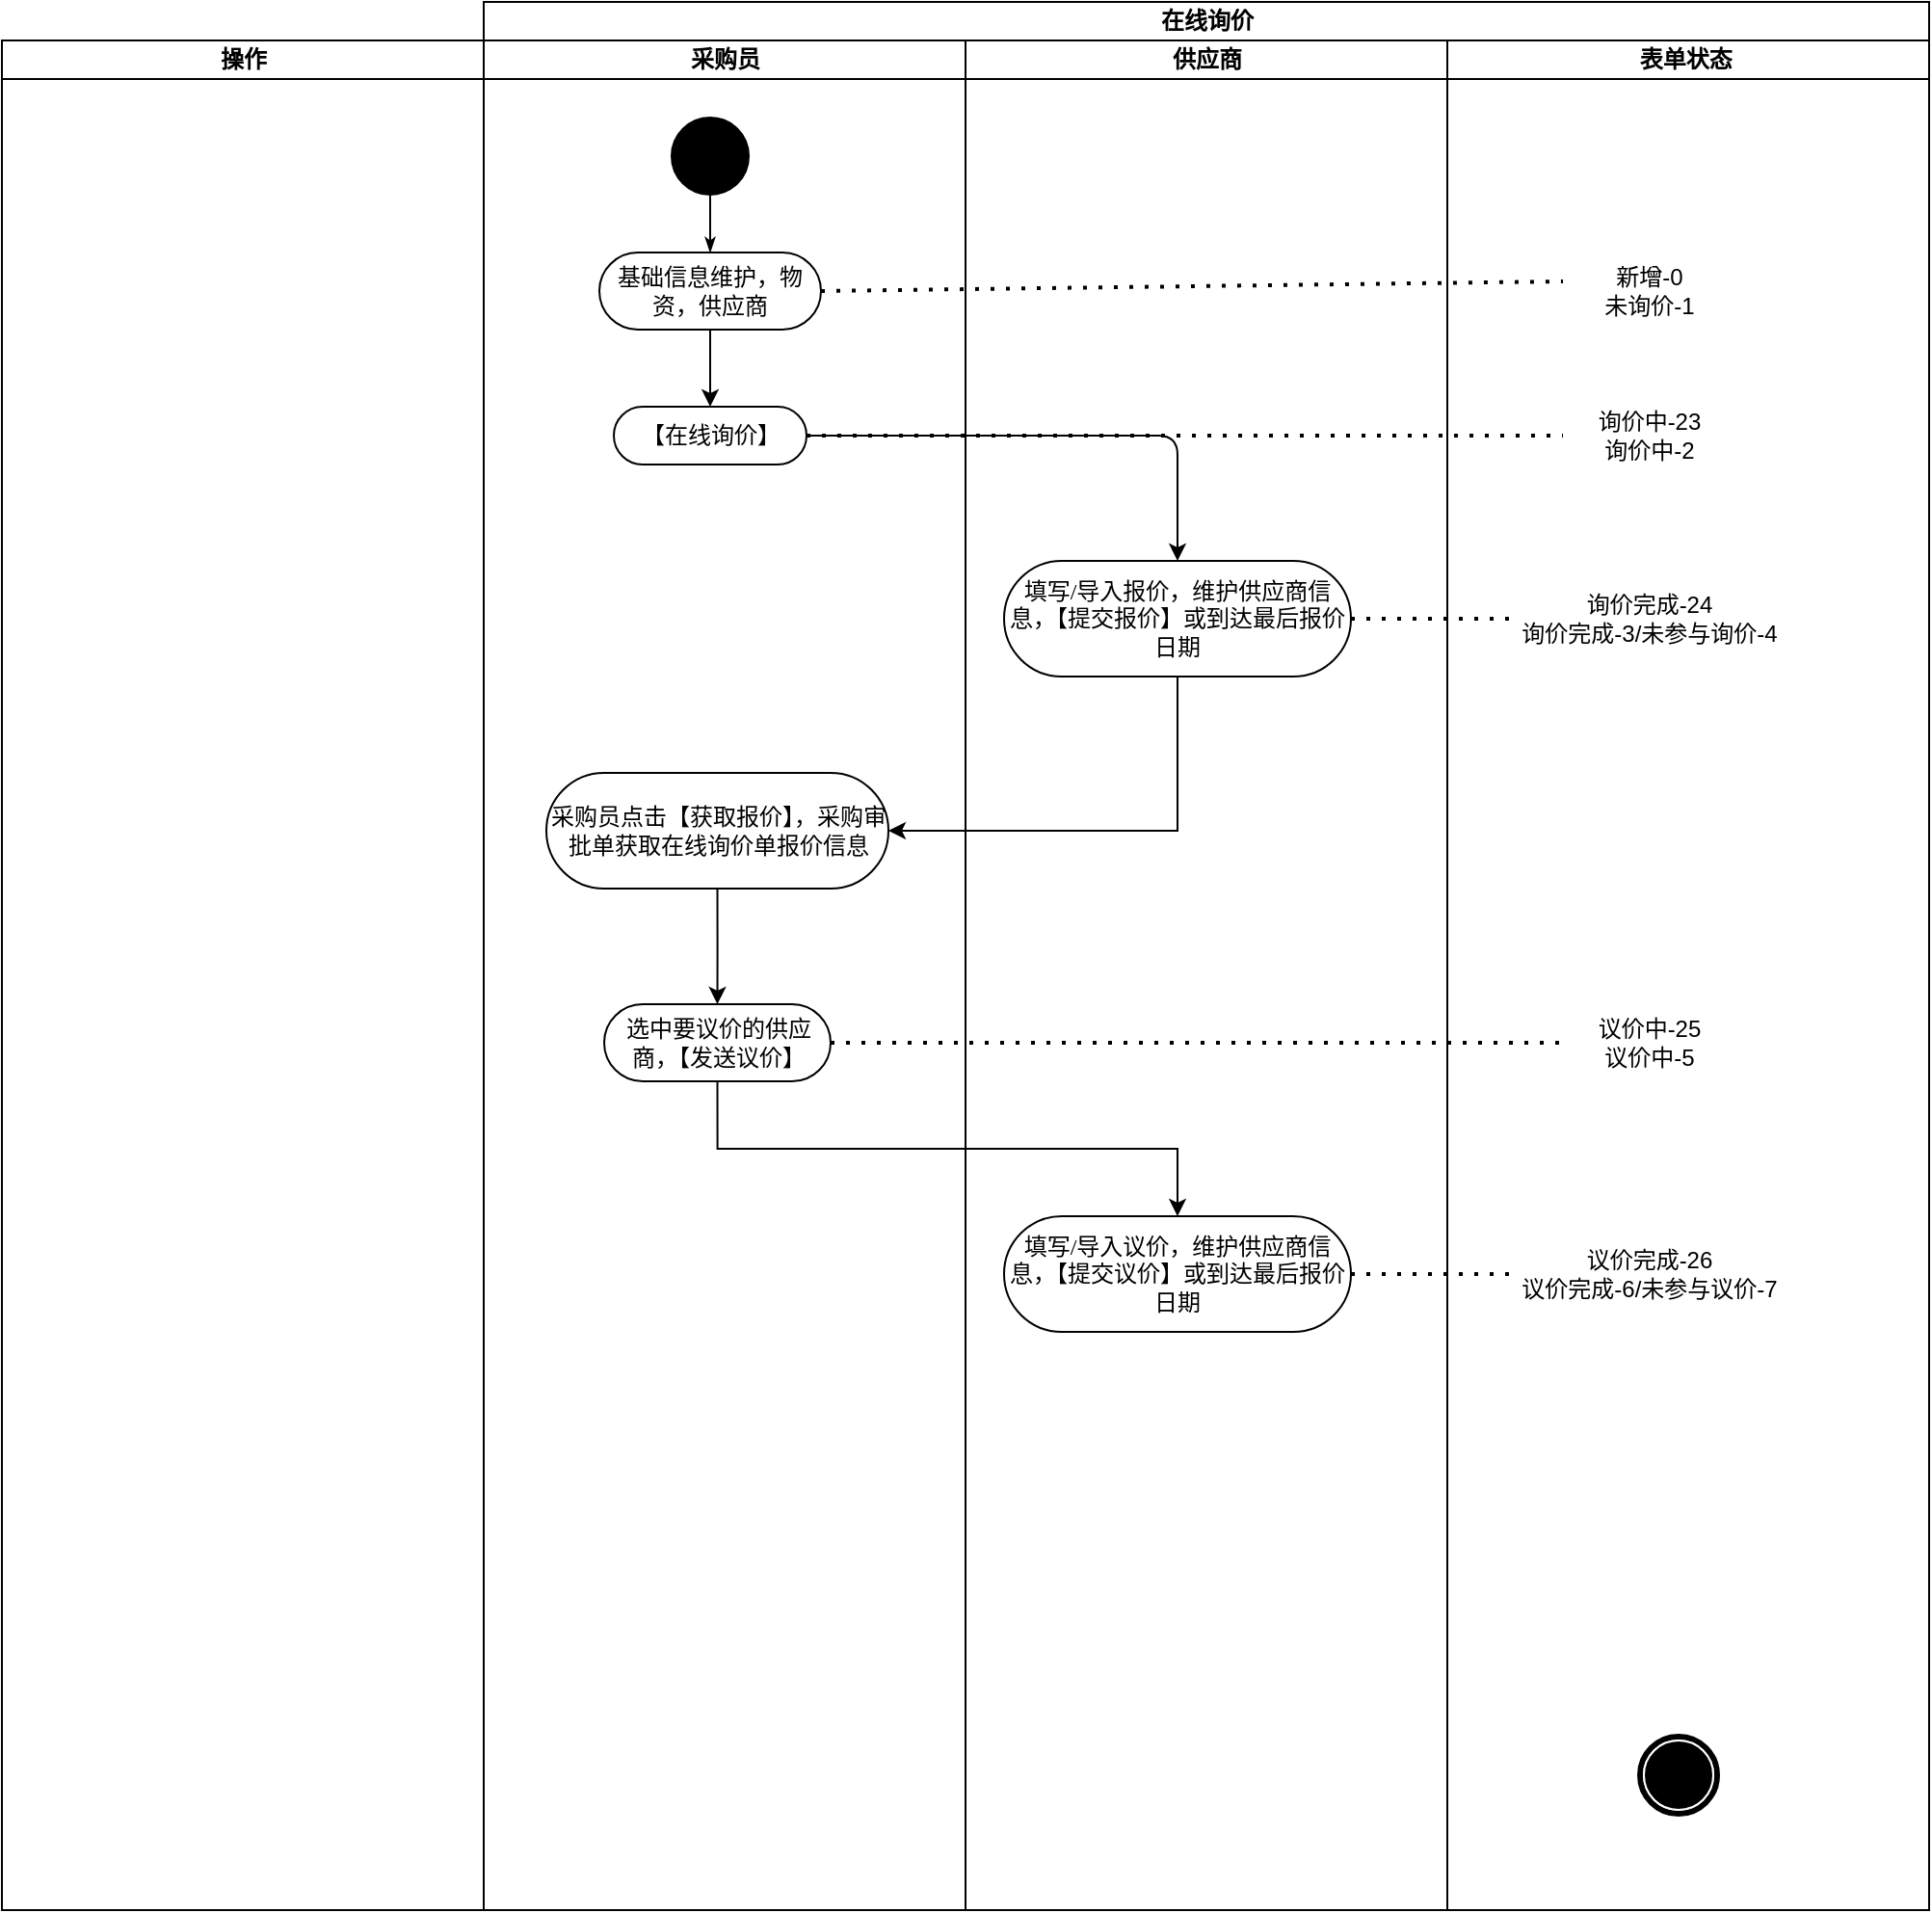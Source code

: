 <mxfile version="14.2.7" type="github">
  <diagram name="Page-1" id="0783ab3e-0a74-02c8-0abd-f7b4e66b4bec">
    <mxGraphModel dx="1888" dy="588" grid="1" gridSize="10" guides="1" tooltips="1" connect="1" arrows="1" fold="1" page="1" pageScale="1" pageWidth="850" pageHeight="1100" background="#ffffff" math="0" shadow="0">
      <root>
        <mxCell id="0" />
        <mxCell id="1" parent="0" />
        <mxCell id="1c1d494c118603dd-1" value="在线询价" style="swimlane;html=1;childLayout=stackLayout;startSize=20;rounded=0;shadow=0;comic=0;labelBackgroundColor=none;strokeWidth=1;fontFamily=Verdana;fontSize=12;align=center;" parent="1" vertex="1">
          <mxGeometry x="40" y="20" width="750" height="990" as="geometry" />
        </mxCell>
        <mxCell id="1c1d494c118603dd-2" value="采购员" style="swimlane;html=1;startSize=20;" parent="1c1d494c118603dd-1" vertex="1">
          <mxGeometry y="20" width="250" height="970" as="geometry" />
        </mxCell>
        <mxCell id="60571a20871a0731-4" value="" style="ellipse;whiteSpace=wrap;html=1;rounded=0;shadow=0;comic=0;labelBackgroundColor=none;strokeWidth=1;fillColor=#000000;fontFamily=Verdana;fontSize=12;align=center;" parent="1c1d494c118603dd-2" vertex="1">
          <mxGeometry x="97.5" y="40" width="40" height="40" as="geometry" />
        </mxCell>
        <mxCell id="eE1Taf8lb8HLqLY3RUAg-11" style="edgeStyle=orthogonalEdgeStyle;rounded=0;orthogonalLoop=1;jettySize=auto;html=1;exitX=0.5;exitY=1;exitDx=0;exitDy=0;entryX=0.5;entryY=0;entryDx=0;entryDy=0;" edge="1" parent="1c1d494c118603dd-2" source="60571a20871a0731-8" target="eE1Taf8lb8HLqLY3RUAg-5">
          <mxGeometry relative="1" as="geometry" />
        </mxCell>
        <mxCell id="60571a20871a0731-8" value="基础信息维护，物资，供应商" style="rounded=1;whiteSpace=wrap;html=1;shadow=0;comic=0;labelBackgroundColor=none;strokeWidth=1;fontFamily=Verdana;fontSize=12;align=center;arcSize=50;" parent="1c1d494c118603dd-2" vertex="1">
          <mxGeometry x="60" y="110" width="115" height="40" as="geometry" />
        </mxCell>
        <mxCell id="1c1d494c118603dd-27" style="edgeStyle=orthogonalEdgeStyle;rounded=0;html=1;labelBackgroundColor=none;startArrow=none;startFill=0;startSize=5;endArrow=classicThin;endFill=1;endSize=5;jettySize=auto;orthogonalLoop=1;strokeWidth=1;fontFamily=Verdana;fontSize=12" parent="1c1d494c118603dd-2" source="60571a20871a0731-4" target="60571a20871a0731-8" edge="1">
          <mxGeometry relative="1" as="geometry" />
        </mxCell>
        <mxCell id="eE1Taf8lb8HLqLY3RUAg-5" value="【在线询价】" style="rounded=1;whiteSpace=wrap;html=1;shadow=0;comic=0;labelBackgroundColor=none;strokeWidth=1;fontFamily=Verdana;fontSize=12;align=center;arcSize=50;" vertex="1" parent="1c1d494c118603dd-2">
          <mxGeometry x="67.5" y="190" width="100" height="30" as="geometry" />
        </mxCell>
        <mxCell id="eE1Taf8lb8HLqLY3RUAg-26" style="edgeStyle=orthogonalEdgeStyle;rounded=0;orthogonalLoop=1;jettySize=auto;html=1;exitX=0.5;exitY=1;exitDx=0;exitDy=0;" edge="1" parent="1c1d494c118603dd-2" source="eE1Taf8lb8HLqLY3RUAg-21" target="eE1Taf8lb8HLqLY3RUAg-24">
          <mxGeometry relative="1" as="geometry" />
        </mxCell>
        <mxCell id="eE1Taf8lb8HLqLY3RUAg-21" value="采购员点击【获取报价】，采购审批单获取在线询价单报价信息" style="rounded=1;whiteSpace=wrap;html=1;shadow=0;comic=0;labelBackgroundColor=none;strokeWidth=1;fontFamily=Verdana;fontSize=12;align=center;arcSize=50;" vertex="1" parent="1c1d494c118603dd-2">
          <mxGeometry x="32.5" y="380" width="177.5" height="60" as="geometry" />
        </mxCell>
        <mxCell id="eE1Taf8lb8HLqLY3RUAg-24" value="选中要议价的供应商，【发送议价】" style="rounded=1;whiteSpace=wrap;html=1;shadow=0;comic=0;labelBackgroundColor=none;strokeWidth=1;fontFamily=Verdana;fontSize=12;align=center;arcSize=50;" vertex="1" parent="1c1d494c118603dd-2">
          <mxGeometry x="62.5" y="500" width="117.5" height="40" as="geometry" />
        </mxCell>
        <mxCell id="eE1Taf8lb8HLqLY3RUAg-4" value="" style="endArrow=none;dashed=1;html=1;dashPattern=1 3;strokeWidth=2;exitX=1;exitY=0.5;exitDx=0;exitDy=0;entryX=0;entryY=0.5;entryDx=0;entryDy=0;entryPerimeter=0;" edge="1" parent="1c1d494c118603dd-1" source="60571a20871a0731-8">
          <mxGeometry width="50" height="50" relative="1" as="geometry">
            <mxPoint x="360" y="300" as="sourcePoint" />
            <mxPoint x="560" y="145" as="targetPoint" />
          </mxGeometry>
        </mxCell>
        <mxCell id="1c1d494c118603dd-3" value="供应商" style="swimlane;html=1;startSize=20;" parent="1c1d494c118603dd-1" vertex="1">
          <mxGeometry x="250" y="20" width="250" height="970" as="geometry" />
        </mxCell>
        <mxCell id="eE1Taf8lb8HLqLY3RUAg-12" value="填写/导入报价，维护供应商信息，【提交报价】或到达最后报价日期" style="rounded=1;whiteSpace=wrap;html=1;shadow=0;comic=0;labelBackgroundColor=none;strokeWidth=1;fontFamily=Verdana;fontSize=12;align=center;arcSize=50;" vertex="1" parent="1c1d494c118603dd-3">
          <mxGeometry x="20" y="270" width="180" height="60" as="geometry" />
        </mxCell>
        <mxCell id="eE1Taf8lb8HLqLY3RUAg-87" value="填写/导入议价，维护供应商信息，【提交议价】或到达最后报价日期" style="rounded=1;whiteSpace=wrap;html=1;shadow=0;comic=0;labelBackgroundColor=none;strokeWidth=1;fontFamily=Verdana;fontSize=12;align=center;arcSize=50;" vertex="1" parent="1c1d494c118603dd-3">
          <mxGeometry x="20" y="610" width="180" height="60" as="geometry" />
        </mxCell>
        <mxCell id="1c1d494c118603dd-4" value="表单状态&amp;nbsp;" style="swimlane;html=1;startSize=20;" parent="1c1d494c118603dd-1" vertex="1">
          <mxGeometry x="500" y="20" width="250" height="970" as="geometry" />
        </mxCell>
        <mxCell id="60571a20871a0731-5" value="" style="shape=mxgraph.bpmn.shape;html=1;verticalLabelPosition=bottom;labelBackgroundColor=#ffffff;verticalAlign=top;perimeter=ellipsePerimeter;outline=end;symbol=terminate;rounded=0;shadow=0;comic=0;strokeWidth=1;fontFamily=Verdana;fontSize=12;align=center;" parent="1c1d494c118603dd-4" vertex="1">
          <mxGeometry x="100" y="880" width="40" height="40" as="geometry" />
        </mxCell>
        <mxCell id="eE1Taf8lb8HLqLY3RUAg-7" value="新增-0&lt;br&gt;未询价-1" style="text;html=1;strokeColor=none;fillColor=none;align=center;verticalAlign=middle;whiteSpace=wrap;rounded=0;" vertex="1" parent="1c1d494c118603dd-4">
          <mxGeometry x="60" y="110" width="90" height="40" as="geometry" />
        </mxCell>
        <mxCell id="eE1Taf8lb8HLqLY3RUAg-9" value="询价中-23&lt;br&gt;询价中-2" style="text;html=1;strokeColor=none;fillColor=none;align=center;verticalAlign=middle;whiteSpace=wrap;rounded=0;" vertex="1" parent="1c1d494c118603dd-4">
          <mxGeometry x="60" y="185" width="90" height="40" as="geometry" />
        </mxCell>
        <mxCell id="eE1Taf8lb8HLqLY3RUAg-16" value="询价完成-24&lt;br&gt;询价完成-3/未参与询价-4" style="text;html=1;strokeColor=none;fillColor=none;align=center;verticalAlign=middle;whiteSpace=wrap;rounded=0;" vertex="1" parent="1c1d494c118603dd-4">
          <mxGeometry x="35" y="280" width="140" height="40" as="geometry" />
        </mxCell>
        <mxCell id="eE1Taf8lb8HLqLY3RUAg-27" value="议价中-25&lt;br&gt;议价中-5" style="text;html=1;strokeColor=none;fillColor=none;align=center;verticalAlign=middle;whiteSpace=wrap;rounded=0;" vertex="1" parent="1c1d494c118603dd-4">
          <mxGeometry x="60" y="500" width="90" height="40" as="geometry" />
        </mxCell>
        <mxCell id="eE1Taf8lb8HLqLY3RUAg-89" value="议价完成-26&lt;br&gt;议价完成-6/未参与议价-7" style="text;html=1;strokeColor=none;fillColor=none;align=center;verticalAlign=middle;whiteSpace=wrap;rounded=0;" vertex="1" parent="1c1d494c118603dd-4">
          <mxGeometry x="35" y="620" width="140" height="40" as="geometry" />
        </mxCell>
        <mxCell id="eE1Taf8lb8HLqLY3RUAg-10" value="" style="endArrow=classic;html=1;exitX=1;exitY=0.5;exitDx=0;exitDy=0;entryX=0.5;entryY=0;entryDx=0;entryDy=0;" edge="1" parent="1c1d494c118603dd-1" source="eE1Taf8lb8HLqLY3RUAg-5" target="eE1Taf8lb8HLqLY3RUAg-12">
          <mxGeometry width="50" height="50" relative="1" as="geometry">
            <mxPoint x="370" y="300" as="sourcePoint" />
            <mxPoint x="360" y="270" as="targetPoint" />
            <Array as="points">
              <mxPoint x="360" y="225" />
            </Array>
          </mxGeometry>
        </mxCell>
        <mxCell id="eE1Taf8lb8HLqLY3RUAg-14" value="" style="endArrow=none;dashed=1;html=1;dashPattern=1 3;strokeWidth=2;entryX=0;entryY=0.5;entryDx=0;entryDy=0;exitX=1;exitY=0.5;exitDx=0;exitDy=0;" edge="1" parent="1c1d494c118603dd-1" source="eE1Taf8lb8HLqLY3RUAg-5" target="eE1Taf8lb8HLqLY3RUAg-9">
          <mxGeometry width="50" height="50" relative="1" as="geometry">
            <mxPoint x="370" y="300" as="sourcePoint" />
            <mxPoint x="420" y="250" as="targetPoint" />
          </mxGeometry>
        </mxCell>
        <mxCell id="eE1Taf8lb8HLqLY3RUAg-19" value="" style="endArrow=none;dashed=1;html=1;dashPattern=1 3;strokeWidth=2;exitX=1;exitY=0.5;exitDx=0;exitDy=0;entryX=0;entryY=0.5;entryDx=0;entryDy=0;" edge="1" parent="1c1d494c118603dd-1" source="eE1Taf8lb8HLqLY3RUAg-12" target="eE1Taf8lb8HLqLY3RUAg-16">
          <mxGeometry width="50" height="50" relative="1" as="geometry">
            <mxPoint x="370" y="280" as="sourcePoint" />
            <mxPoint x="420" y="230" as="targetPoint" />
          </mxGeometry>
        </mxCell>
        <mxCell id="eE1Taf8lb8HLqLY3RUAg-23" style="edgeStyle=orthogonalEdgeStyle;rounded=0;orthogonalLoop=1;jettySize=auto;html=1;exitX=0.5;exitY=1;exitDx=0;exitDy=0;entryX=1;entryY=0.5;entryDx=0;entryDy=0;" edge="1" parent="1c1d494c118603dd-1" source="eE1Taf8lb8HLqLY3RUAg-12" target="eE1Taf8lb8HLqLY3RUAg-21">
          <mxGeometry relative="1" as="geometry" />
        </mxCell>
        <mxCell id="eE1Taf8lb8HLqLY3RUAg-28" value="" style="endArrow=none;dashed=1;html=1;dashPattern=1 3;strokeWidth=2;exitX=1;exitY=0.5;exitDx=0;exitDy=0;entryX=0;entryY=0.5;entryDx=0;entryDy=0;" edge="1" parent="1c1d494c118603dd-1" source="eE1Taf8lb8HLqLY3RUAg-24" target="eE1Taf8lb8HLqLY3RUAg-27">
          <mxGeometry width="50" height="50" relative="1" as="geometry">
            <mxPoint x="370" y="470" as="sourcePoint" />
            <mxPoint x="420" y="420" as="targetPoint" />
          </mxGeometry>
        </mxCell>
        <mxCell id="eE1Taf8lb8HLqLY3RUAg-88" style="edgeStyle=orthogonalEdgeStyle;rounded=0;orthogonalLoop=1;jettySize=auto;html=1;exitX=0.5;exitY=1;exitDx=0;exitDy=0;" edge="1" parent="1c1d494c118603dd-1" source="eE1Taf8lb8HLqLY3RUAg-24" target="eE1Taf8lb8HLqLY3RUAg-87">
          <mxGeometry relative="1" as="geometry" />
        </mxCell>
        <mxCell id="eE1Taf8lb8HLqLY3RUAg-90" value="" style="endArrow=none;dashed=1;html=1;dashPattern=1 3;strokeWidth=2;entryX=0;entryY=0.5;entryDx=0;entryDy=0;exitX=1;exitY=0.5;exitDx=0;exitDy=0;" edge="1" parent="1c1d494c118603dd-1" source="eE1Taf8lb8HLqLY3RUAg-87" target="eE1Taf8lb8HLqLY3RUAg-89">
          <mxGeometry width="50" height="50" relative="1" as="geometry">
            <mxPoint x="220" y="560" as="sourcePoint" />
            <mxPoint x="270" y="510" as="targetPoint" />
          </mxGeometry>
        </mxCell>
        <mxCell id="eE1Taf8lb8HLqLY3RUAg-30" value="操作" style="swimlane;html=1;startSize=20;" vertex="1" parent="1">
          <mxGeometry x="-210" y="40" width="250" height="970" as="geometry" />
        </mxCell>
      </root>
    </mxGraphModel>
  </diagram>
</mxfile>

